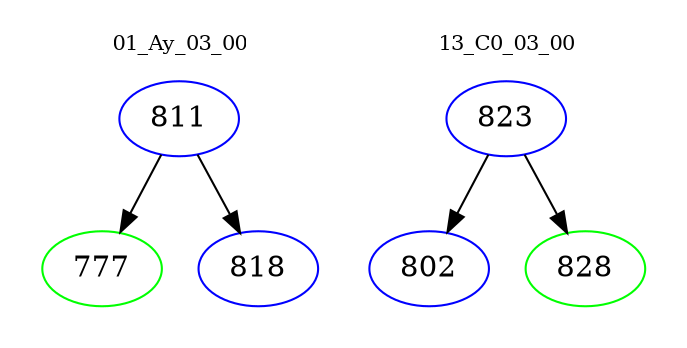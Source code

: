 digraph{
subgraph cluster_0 {
color = white
label = "01_Ay_03_00";
fontsize=10;
T0_811 [label="811", color="blue"]
T0_811 -> T0_777 [color="black"]
T0_777 [label="777", color="green"]
T0_811 -> T0_818 [color="black"]
T0_818 [label="818", color="blue"]
}
subgraph cluster_1 {
color = white
label = "13_C0_03_00";
fontsize=10;
T1_823 [label="823", color="blue"]
T1_823 -> T1_802 [color="black"]
T1_802 [label="802", color="blue"]
T1_823 -> T1_828 [color="black"]
T1_828 [label="828", color="green"]
}
}
